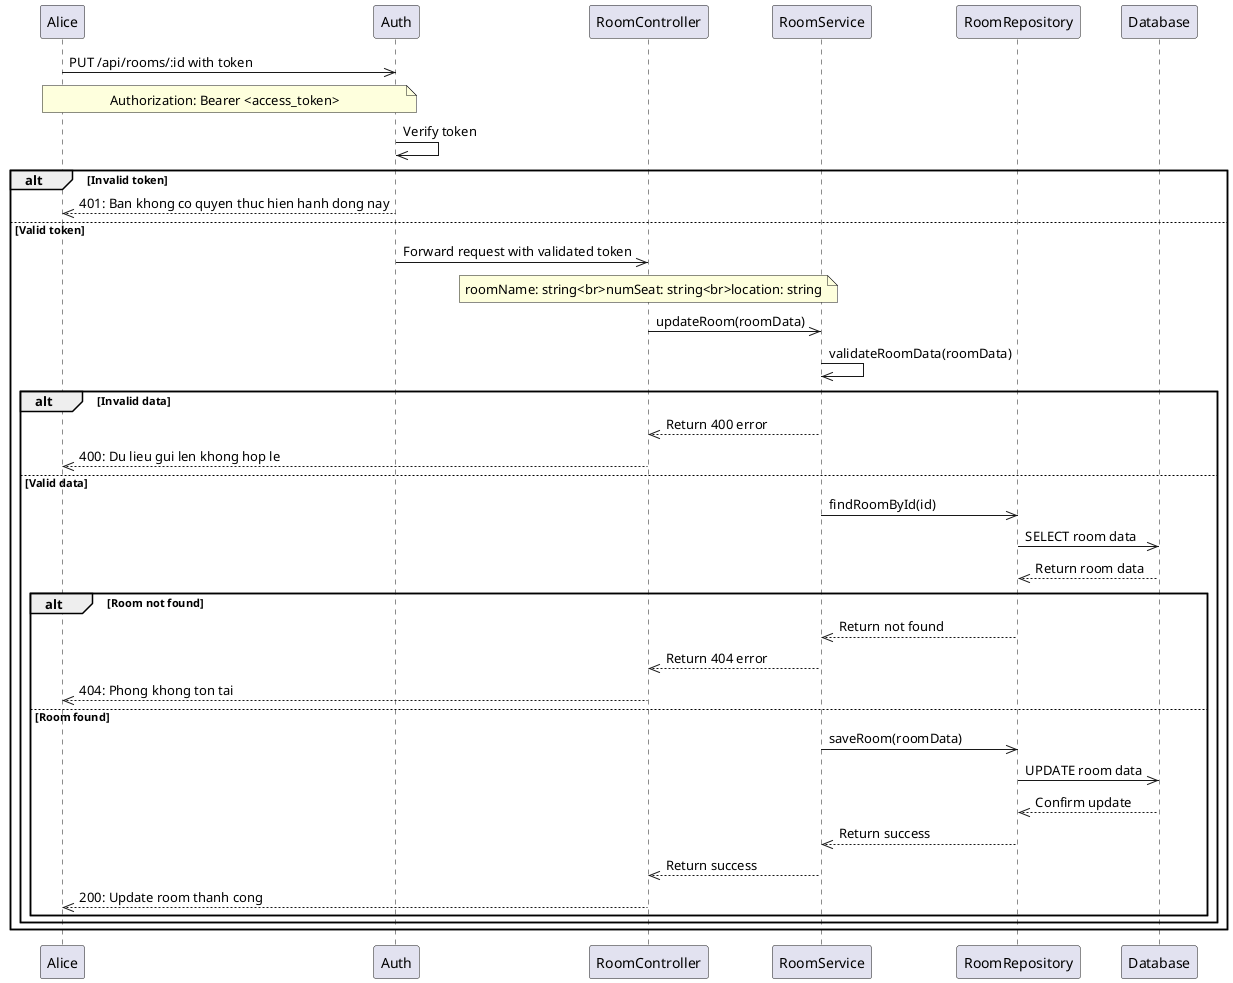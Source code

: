 @startuml
    participant Alice
    participant Auth
    participant RoomController
    participant RoomService
    participant RoomRepository
    participant Database

    Alice->>Auth: PUT /api/rooms/:id with token
    Note over Alice,Auth: Authorization: Bearer <access_token>

    Auth->>Auth: Verify token
    alt Invalid token
        Auth-->>Alice: 401: Ban khong co quyen thuc hien hanh dong nay
    else Valid token
        Auth->>RoomController: Forward request with validated token
        Note over RoomController: roomName: string<br>numSeat: string<br>location: string

        RoomController->>RoomService: updateRoom(roomData)
        RoomService->>RoomService: validateRoomData(roomData)
        alt Invalid data
            RoomService-->>RoomController: Return 400 error
            RoomController-->>Alice: 400: Du lieu gui len khong hop le
        else Valid data
            RoomService->>RoomRepository: findRoomById(id)
            RoomRepository->>Database: SELECT room data
            Database-->>RoomRepository: Return room data
            alt Room not found
                RoomRepository-->>RoomService: Return not found
                RoomService-->>RoomController: Return 404 error
                RoomController-->>Alice: 404: Phong khong ton tai
            else Room found
                RoomService->>RoomRepository: saveRoom(roomData)
                RoomRepository->>Database: UPDATE room data
                Database-->>RoomRepository: Confirm update
                RoomRepository-->>RoomService: Return success
                RoomService-->>RoomController: Return success
                RoomController-->>Alice: 200: Update room thanh cong
            end
        end
    end
@enduml